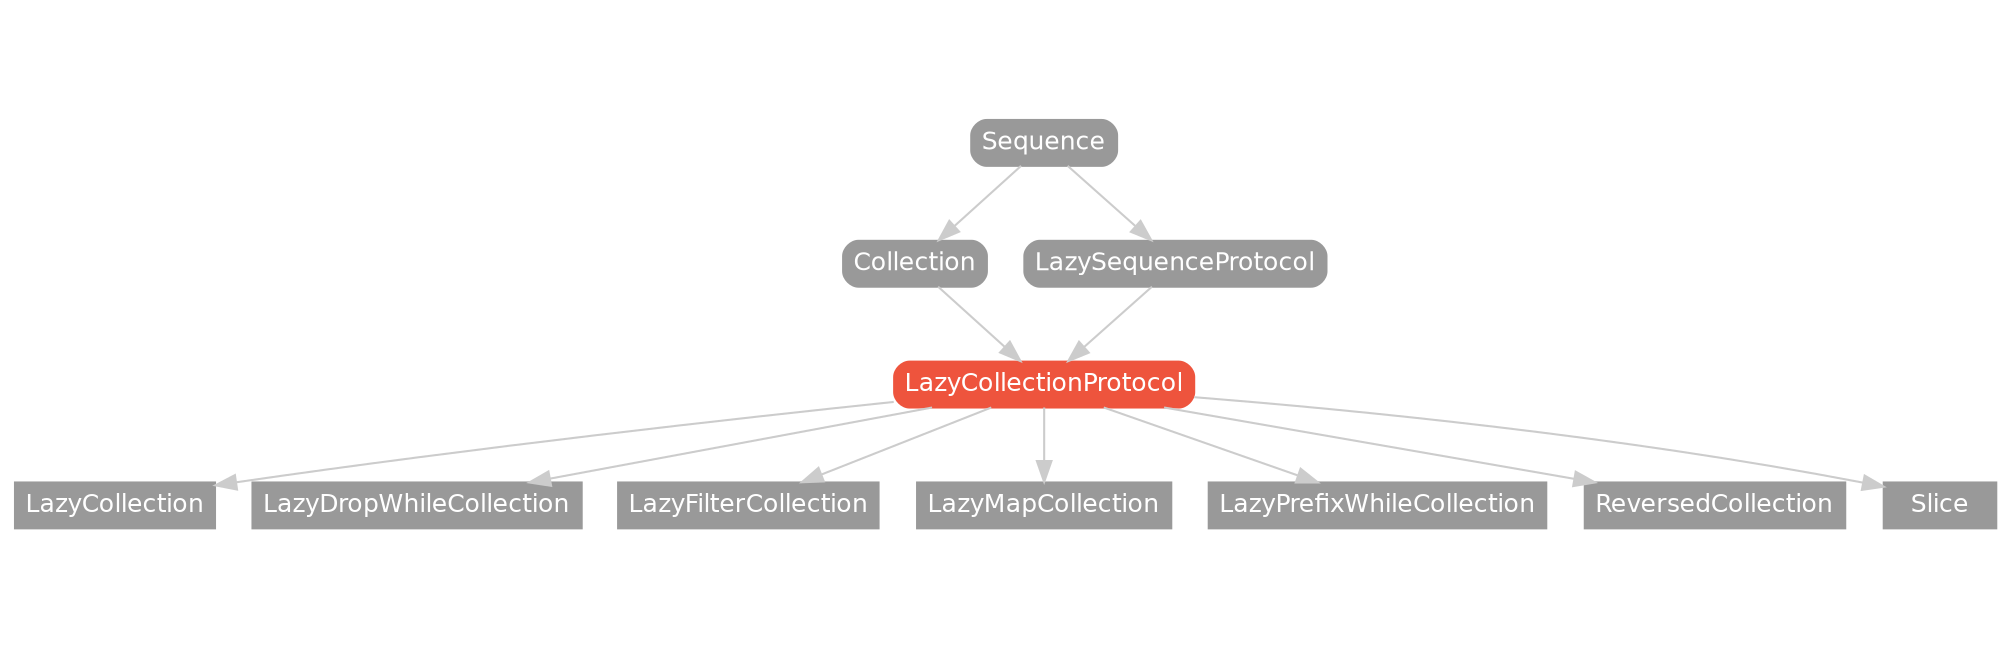 strict digraph "LazyCollectionProtocol - Type Hierarchy - SwiftDoc.org" {
    pad="0.1,0.8"
    node [shape=box, style="filled,rounded", color="#999999", fillcolor="#999999", fontcolor=white, fontname=Helvetica, fontnames="Helvetica,sansserif", fontsize=12, margin="0.07,0.05", height="0.3"]
    edge [color="#cccccc"]
    "Collection" [URL="/protocol/Collection/hierarchy/"]
    "LazyCollection" [URL="/type/LazyCollection/hierarchy/", style=filled]
    "LazyCollectionProtocol" [URL="/protocol/LazyCollectionProtocol/", style="filled,rounded", fillcolor="#ee543d", color="#ee543d"]
    "LazyDropWhileCollection" [URL="/type/LazyDropWhileCollection/hierarchy/", style=filled]
    "LazyFilterCollection" [URL="/type/LazyFilterCollection/hierarchy/", style=filled]
    "LazyMapCollection" [URL="/type/LazyMapCollection/hierarchy/", style=filled]
    "LazyPrefixWhileCollection" [URL="/type/LazyPrefixWhileCollection/hierarchy/", style=filled]
    "LazySequenceProtocol" [URL="/protocol/LazySequenceProtocol/hierarchy/"]
    "ReversedCollection" [URL="/type/ReversedCollection/hierarchy/", style=filled]
    "Sequence" [URL="/protocol/Sequence/hierarchy/"]
    "Slice" [URL="/type/Slice/hierarchy/", style=filled]    "LazyCollectionProtocol" -> "LazyCollection"
    "LazyCollectionProtocol" -> "LazyDropWhileCollection"
    "LazyCollectionProtocol" -> "LazyFilterCollection"
    "LazyCollectionProtocol" -> "LazyMapCollection"
    "LazyCollectionProtocol" -> "LazyPrefixWhileCollection"
    "LazyCollectionProtocol" -> "ReversedCollection"
    "LazyCollectionProtocol" -> "Slice"
    "Collection" -> "LazyCollectionProtocol"
    "LazySequenceProtocol" -> "LazyCollectionProtocol"
    "Sequence" -> "Collection"
    "Sequence" -> "LazySequenceProtocol"
    subgraph Types {
        rank = max; "LazyCollection"; "LazyDropWhileCollection"; "LazyFilterCollection"; "LazyMapCollection"; "LazyPrefixWhileCollection"; "ReversedCollection"; "Slice";
    }
}
